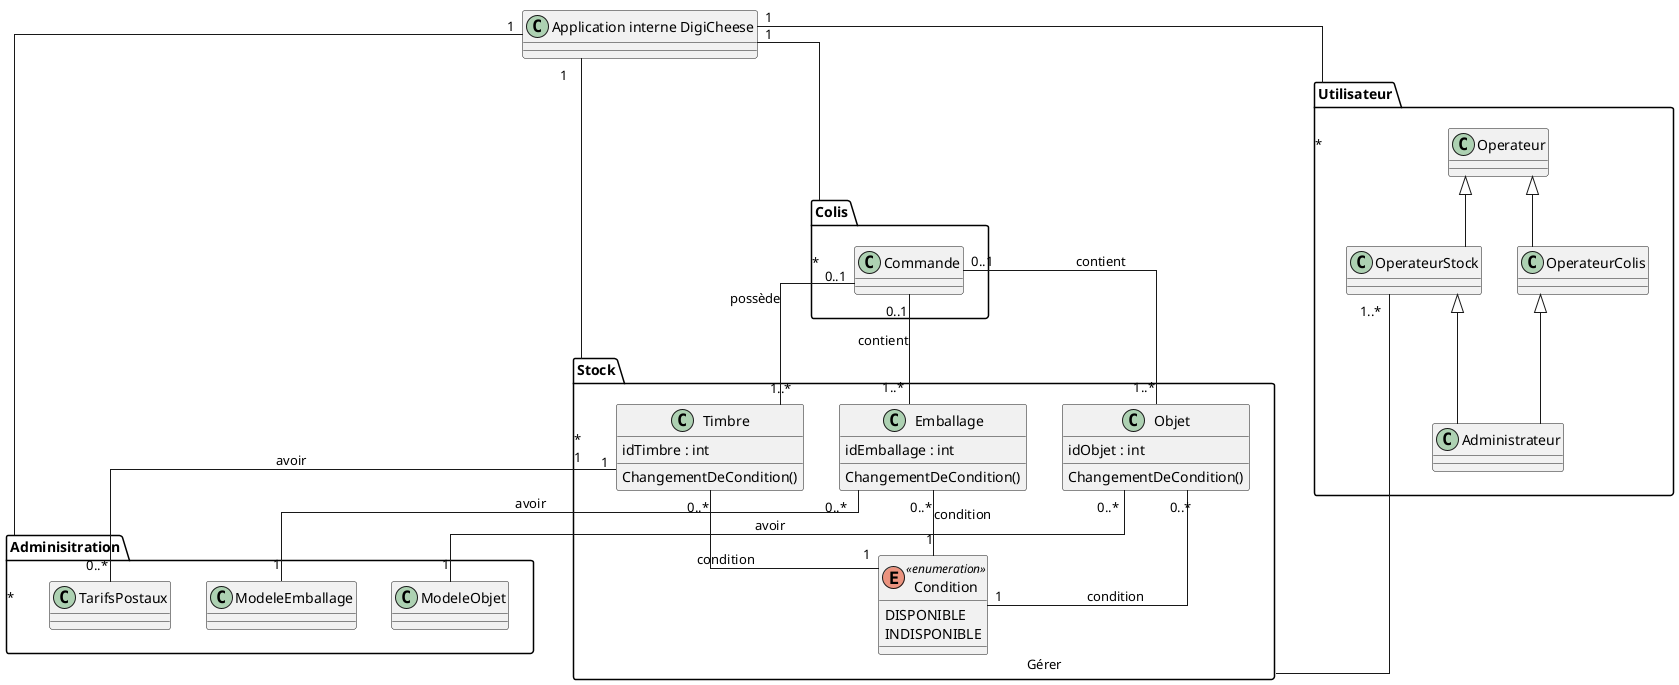 @startuml Classe zoom stock
skinparam linetype ortho


package "Adminisitration"{

    class ModeleObjet {
        'idModeleObjet : int
        'nom : string
        'description : string
        ''disponible : boolean
        '{field} prix : decimal (5,2)
        '{field} poids : decimal (5,2)
    }

    class ModeleEmballage {
        'idModeleEmballage : int
        'nom : string
        '{field} prix : decimal (5,2)
        '{field} poids : decimal (5,2)
    }

    class TarifsPostaux {
        'idTarifsPostaux : int
        'poidsMaximum : int
        '{field} prix : decimal (5,2)
    }

    'enum Status <<enumeration>>{
       ' DISPONIBLE
       ' RUPTURE DE STOCK
       ' DISCONTINUE
    '}

    'class Quantite {
        'minObjets : int
        'maxObjets : int
    '}

    'class CompteClient {
        'idClient : int
       ' nom : string
       'prenom : string
       'genre : string
        'adressePostal : string
        'codePostal : int
        'ville : string
        'telephone : string
       'adresseMail : string
        'newsletters : boolean
        '{field} solde : decimal(5,2)
        'dateCreation : date
    '}

    'class Enseigne {
        'idEnseigne : int
        'nom : string
        'ville : string
        'codePostal : int
    '}



    'class AdressePostal {
    '    idAdressePostal : int
    '    adressePostal : string
    '    ville : string
    '    codePostal : int
    '}

}
'ModeleObjet "0..*"-- "1" Status : status
'ModeleEmballage "0..*" -- "1" Status : status
'TarifsPostaux "0..*" -- "1" Status : status

'ModeleObjet "1..*" -- "1..*" ModeleEmballage : contenir
'(ModeleObjet, ModeleEmballage) .. Quantite


package "Stock" {

    class Objet {
        idObjet : int
        ChangementDeCondition()
    }

    class Emballage {
        idEmballage : int
        ChangementDeCondition()
    }

    class Timbre {
        idTimbre : int
        ChangementDeCondition()
    }

    enum Condition <<enumeration>> {
        DISPONIBLE
        INDISPONIBLE
    }

}

Objet "0..*" -- "1" Condition : condition
Emballage "0..*" -- "1" Condition : condition
Timbre "0..*" -- "1" Condition : condition


Objet "0..*" -- "1" ModeleObjet : avoir
Emballage "0..*" -- "1" ModeleEmballage : avoir
TarifsPostaux "0..*" -- "1" Timbre : avoir

package "Colis" {

    class Commande {
        'idCommande : int
        'quantiteDObjets : int
        'numeroDeSuivie : int
        '{field} prix : decimal (5,2)
        '{field} poids : decimal (5,2)
        'dateCreation : date


        'ModifierPrix()
        'ModifierPoids()
        'ModifierEtat()
        'AjouterObjets()
        'AjouterEmballages()
        'AjouterTimbres()
        'AjouterNuméroSuivie()

    }

    'enum Etat <<enumeration>>{
    '    INITIALISER
    '    EN ATTENTE DE PREPARATION
    '    PREPARATION REALISE
    '    EN ATTENTE DE VALIDATION DES FRAIS DE PORTS
    '    FRAIS DE PORTS VALIDES
    '    EXPEDIER
    '    TERMINER
    '    ANNULEE
    '    ERREUR
    '}

}

'Commande "0..1" -- "1"Etat :état

package "Utilisateur" {

    class Operateur {
        'idOperateur : int
        'nom : string
        'motDePasse : string
    }

    class OperateurColis {
        'InitialiserCompteClient()
        'ModifierCompteClient()
        'InitialiserComande()
        'ModifierCommande()
    }

    class OperateurStock {

    }

    class Administrateur {

    }

}


class "Application interne DigiCheese"{
    'ChercherCompteUtilisateur(nom : str, motDePasse : str)
    'ChercherCommande(idCommande : int)
    'ChercherObjetDisponible(nomObjet : str)
    'ChercherEmballagePourCommande()
    

}


'CompteClient "1" -- "1..*" AdressePostal : possède
'Commande "1..*" -- "1" AdressePostal : possède
'Enseigne "1..*" -- "1"AdressePostal : possède

Commande "0..1" -- "1..*" Objet : contient
Commande "0..1" -- "1..*" Emballage : contient
Commande "0..1" -- "1..*" Timbre : possède


'CompteClient "1" -- "1..*" Commande : possède



'Administrateur "1..*" -- "1" Adminisitration : Gérer

'OperateurColis "1..*" -- "1" Colis : Gérer

OperateurStock "1..*" -- "1" Stock : Gérer

Operateur <|-- OperateurColis
Operateur <|-- OperateurStock
OperateurStock <|-- Administrateur
OperateurColis <|-- Administrateur


'OperateurColis "1..*" -- "0..*" CompteClient : Gérer
'OperateurColis "1..*" -- "0..*" Enseigne : Gérer

"Application interne DigiCheese" "1" -- "*" Utilisateur
"Application interne DigiCheese" "1" -- "*" Adminisitration
"Application interne DigiCheese" "1" -- "*" Stock
"Application interne DigiCheese" "1" -- "*" Colis

@enduml